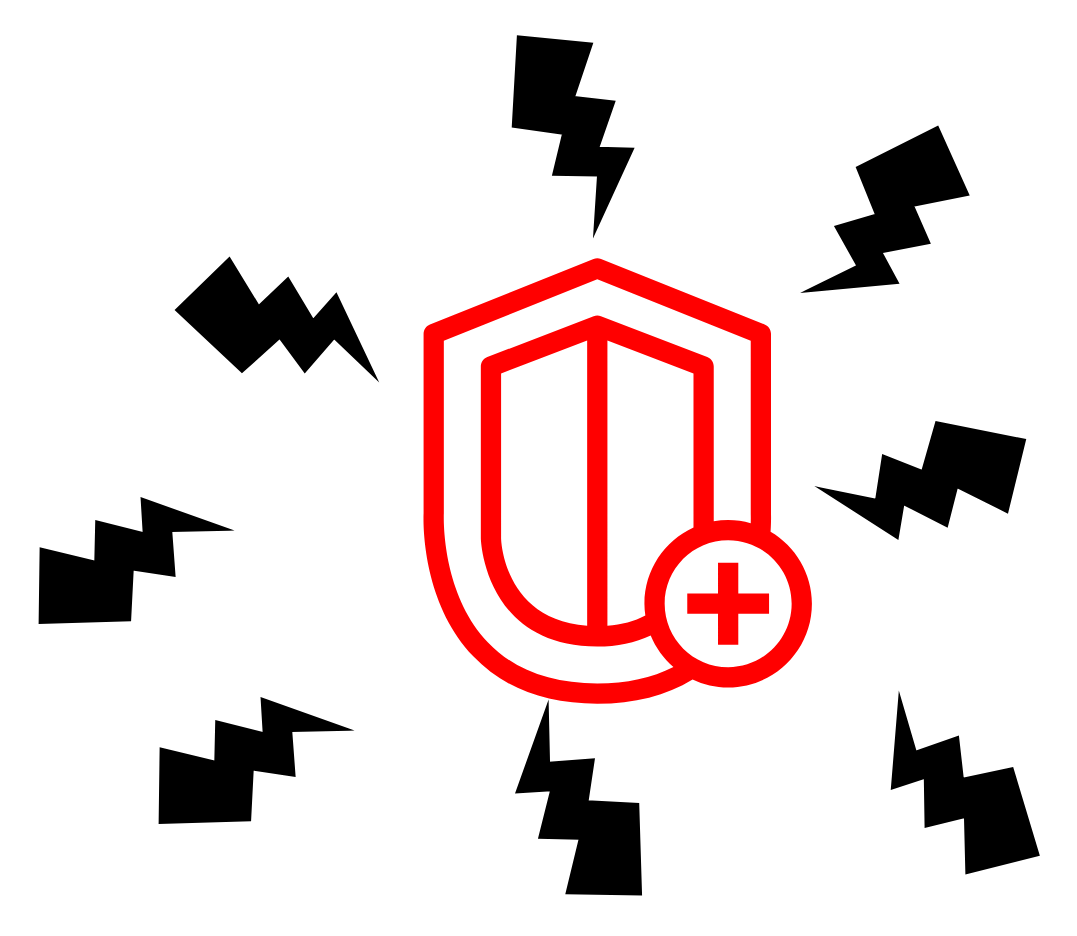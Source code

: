 <mxfile version="21.6.6" type="github">
  <diagram name="Page-1" id="PM-Bi91t429VbgkYlqFo">
    <mxGraphModel dx="662" dy="1605" grid="1" gridSize="10" guides="1" tooltips="1" connect="1" arrows="1" fold="1" page="1" pageScale="1" pageWidth="827" pageHeight="1169" math="0" shadow="0">
      <root>
        <mxCell id="0" />
        <mxCell id="1" parent="0" />
        <mxCell id="lNlef6bpUIG3wRWE3IE4-1" value="" style="sketch=0;outlineConnect=0;fontColor=#232F3E;gradientColor=none;fillColor=#FF0000;strokeColor=none;dashed=0;verticalLabelPosition=bottom;verticalAlign=top;align=center;html=1;fontSize=12;fontStyle=0;aspect=fixed;pointerEvents=1;shape=mxgraph.aws4.shield_shield_advanced;" vertex="1" parent="1">
          <mxGeometry x="370" y="110" width="200" height="222.87" as="geometry" />
        </mxCell>
        <mxCell id="lNlef6bpUIG3wRWE3IE4-2" value="" style="verticalLabelPosition=bottom;verticalAlign=top;html=1;shape=mxgraph.basic.flash;rotation=20;fillColor=#000000;" vertex="1" parent="1">
          <mxGeometry x="580" y="40" width="60" height="100" as="geometry" />
        </mxCell>
        <mxCell id="lNlef6bpUIG3wRWE3IE4-3" value="" style="verticalLabelPosition=bottom;verticalAlign=top;html=1;shape=mxgraph.basic.flash;rotation=-32;direction=south;fillColor=#000000;" vertex="1" parent="1">
          <mxGeometry x="580" y="194" width="100" height="60" as="geometry" />
        </mxCell>
        <mxCell id="lNlef6bpUIG3wRWE3IE4-4" value="" style="verticalLabelPosition=bottom;verticalAlign=top;html=1;shape=mxgraph.basic.flash;rotation=45;direction=south;fillColor=#000000;" vertex="1" parent="1">
          <mxGeometry x="400" y="360" width="100" height="60" as="geometry" />
        </mxCell>
        <mxCell id="lNlef6bpUIG3wRWE3IE4-5" value="" style="verticalLabelPosition=bottom;verticalAlign=top;html=1;shape=mxgraph.basic.flash;rotation=-225;direction=south;fillColor=#000000;" vertex="1" parent="1">
          <mxGeometry x="230" y="330" width="100" height="60" as="geometry" />
        </mxCell>
        <mxCell id="lNlef6bpUIG3wRWE3IE4-6" value="" style="verticalLabelPosition=bottom;verticalAlign=top;html=1;shape=mxgraph.basic.flash;rotation=-180;direction=south;fillColor=#000000;" vertex="1" parent="1">
          <mxGeometry x="250" y="110" width="100" height="60" as="geometry" />
        </mxCell>
        <mxCell id="lNlef6bpUIG3wRWE3IE4-7" value="" style="verticalLabelPosition=bottom;verticalAlign=top;html=1;shape=mxgraph.basic.flash;rotation=-130;direction=south;fillColor=#000000;" vertex="1" parent="1">
          <mxGeometry x="400" y="10" width="100" height="60" as="geometry" />
        </mxCell>
        <mxCell id="lNlef6bpUIG3wRWE3IE4-9" value="" style="verticalLabelPosition=bottom;verticalAlign=top;html=1;shape=mxgraph.basic.flash;rotation=-225;direction=south;fillColor=#000000;" vertex="1" parent="1">
          <mxGeometry x="170" y="230" width="100" height="60" as="geometry" />
        </mxCell>
        <mxCell id="lNlef6bpUIG3wRWE3IE4-10" value="" style="verticalLabelPosition=bottom;verticalAlign=top;html=1;shape=mxgraph.basic.flash;rotation=30;direction=south;fillColor=#000000;" vertex="1" parent="1">
          <mxGeometry x="590" y="350" width="100" height="60" as="geometry" />
        </mxCell>
      </root>
    </mxGraphModel>
  </diagram>
</mxfile>
